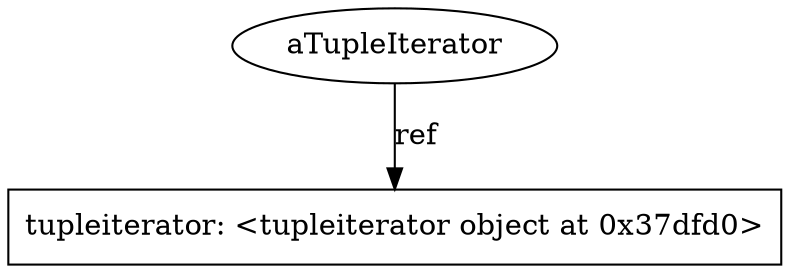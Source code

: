 digraph G {
    overlap=false;

    name3322688 [label="aTupleIterator", shape="ellipse"];
    tupleiterator3661776 [label="tupleiterator: <tupleiterator object at 0x37dfd0>", shape="box"];

    name3322688 -> tupleiterator3661776 [label="ref"];

}
